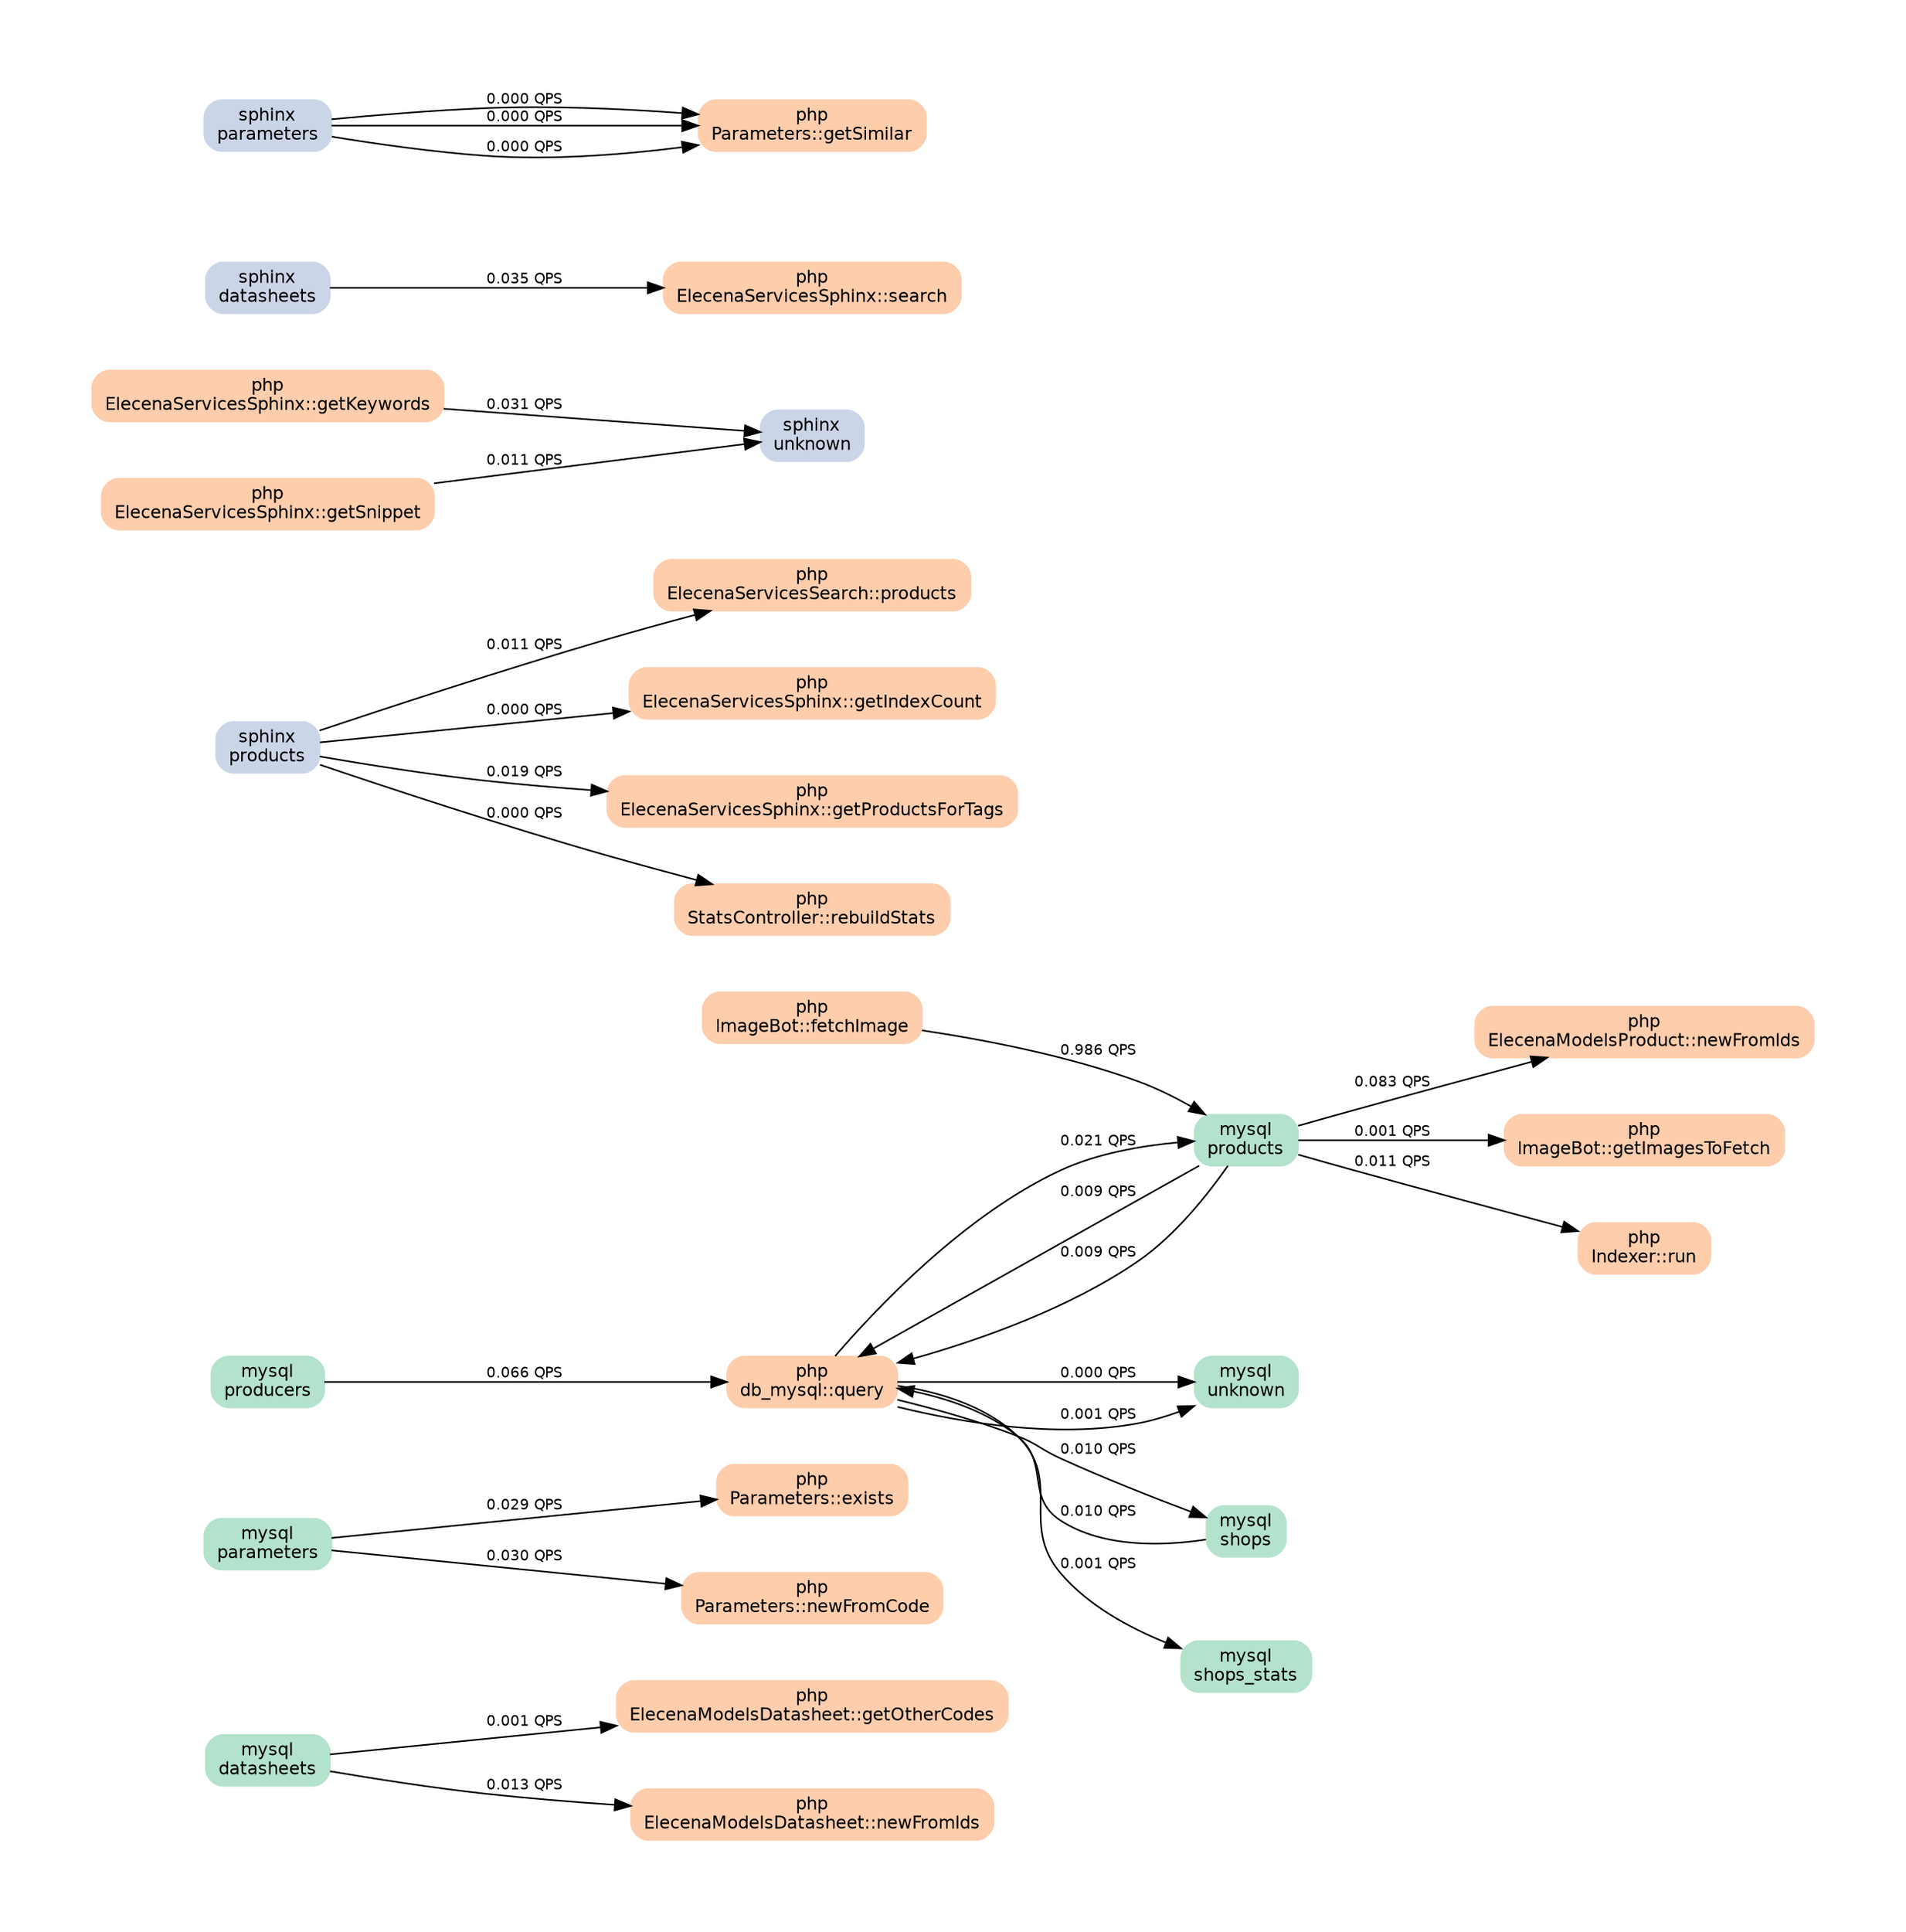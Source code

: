 digraph G {
	graph [ center=true, margin=0.75, nodesep=0.5, ranksep=0.75, rankdir=LR ];
	node [ shape=box, style="rounded,filled" width=0, height=0, fontname=Helvetica, fontsize=11 ];
	edge [ fontname=Helvetica, fontsize=9 ];

	// nodes
	n1 [label="mysql\ndatasheets" group="mysql" colorscheme=pastel28 color=1];
	n2 [label="mysql\nparameters" group="mysql" colorscheme=pastel28 color=1];
	n3 [label="mysql\nproducers" group="mysql" colorscheme=pastel28 color=1];
	n4 [label="mysql\nproducts" group="mysql" colorscheme=pastel28 color=1];
	n5 [label="mysql\nshops" group="mysql" colorscheme=pastel28 color=1];
	n6 [label="mysql\nshops_stats" group="mysql" colorscheme=pastel28 color=1];
	n7 [label="mysql\nunknown" group="mysql" colorscheme=pastel28 color=1];
	n8 [label="php\nElecena\Models\Datasheet::getOtherCodes" group="php" colorscheme=pastel28 color=2];
	n9 [label="php\nElecena\Models\Datasheet::newFromIds" group="php" colorscheme=pastel28 color=2];
	n10 [label="php\nElecena\Models\Product::newFromIds" group="php" colorscheme=pastel28 color=2];
	n11 [label="php\nElecena\Services\Search::products" group="php" colorscheme=pastel28 color=2];
	n12 [label="php\nElecena\Services\Sphinx::getIndexCount" group="php" colorscheme=pastel28 color=2];
	n13 [label="php\nElecena\Services\Sphinx::getKeywords" group="php" colorscheme=pastel28 color=2];
	n14 [label="php\nElecena\Services\Sphinx::getProductsForTags" group="php" colorscheme=pastel28 color=2];
	n15 [label="php\nElecena\Services\Sphinx::getSnippet" group="php" colorscheme=pastel28 color=2];
	n16 [label="php\nElecena\Services\Sphinx::search" group="php" colorscheme=pastel28 color=2];
	n17 [label="php\nImageBot::fetchImage" group="php" colorscheme=pastel28 color=2];
	n18 [label="php\nImageBot::getImagesToFetch" group="php" colorscheme=pastel28 color=2];
	n19 [label="php\nIndexer::run" group="php" colorscheme=pastel28 color=2];
	n20 [label="php\nParameters::exists" group="php" colorscheme=pastel28 color=2];
	n21 [label="php\nParameters::getSimilar" group="php" colorscheme=pastel28 color=2];
	n22 [label="php\nParameters::newFromCode" group="php" colorscheme=pastel28 color=2];
	n23 [label="php\nStatsController::rebuildStats" group="php" colorscheme=pastel28 color=2];
	n24 [label="php\ndb_mysql::query" group="php" colorscheme=pastel28 color=2];
	n25 [label="sphinx\ndatasheets" group="sphinx" colorscheme=pastel28 color=3];
	n26 [label="sphinx\nparameters" group="sphinx" colorscheme=pastel28 color=3];
	n27 [label="sphinx\nproducts" group="sphinx" colorscheme=pastel28 color=3];
	n28 [label="sphinx\nunknown" group="sphinx" colorscheme=pastel28 color=3];

	// edges
	n4 -> n10 [label="0.083 QPS"];
	n27 -> n11 [label="0.011 QPS"];
	n15 -> n28 [label="0.011 QPS"];
	n2 -> n20 [label="0.029 QPS"];
	n13 -> n28 [label="0.031 QPS"];
	n4 -> n19 [label="0.011 QPS"];
	n2 -> n22 [label="0.030 QPS"];
	n17 -> n4 [label="0.986 QPS"];
	n24 -> n5 [label="0.010 QPS"];
	n3 -> n24 [label="0.066 QPS"];
	n25 -> n16 [label="0.035 QPS"];
	n27 -> n14 [label="0.019 QPS"];
	n1 -> n9 [label="0.013 QPS"];
	n5 -> n24 [label="0.010 QPS"];
	n4 -> n24 [label="0.009 QPS"];
	n24 -> n4 [label="0.021 QPS"];
	n4 -> n24 [label="0.009 QPS"];
	n26 -> n21 [label="0.000 QPS"];
	n1 -> n8 [label="0.001 QPS"];
	n24 -> n6 [label="0.001 QPS"];
	n26 -> n21 [label="0.000 QPS"];
	n24 -> n7 [label="0.001 QPS"];
	n4 -> n18 [label="0.001 QPS"];
	n26 -> n21 [label="0.000 QPS"];
	n24 -> n7 [label="0.000 QPS"];
	n27 -> n23 [label="0.000 QPS"];
	n27 -> n12 [label="0.000 QPS"];
}